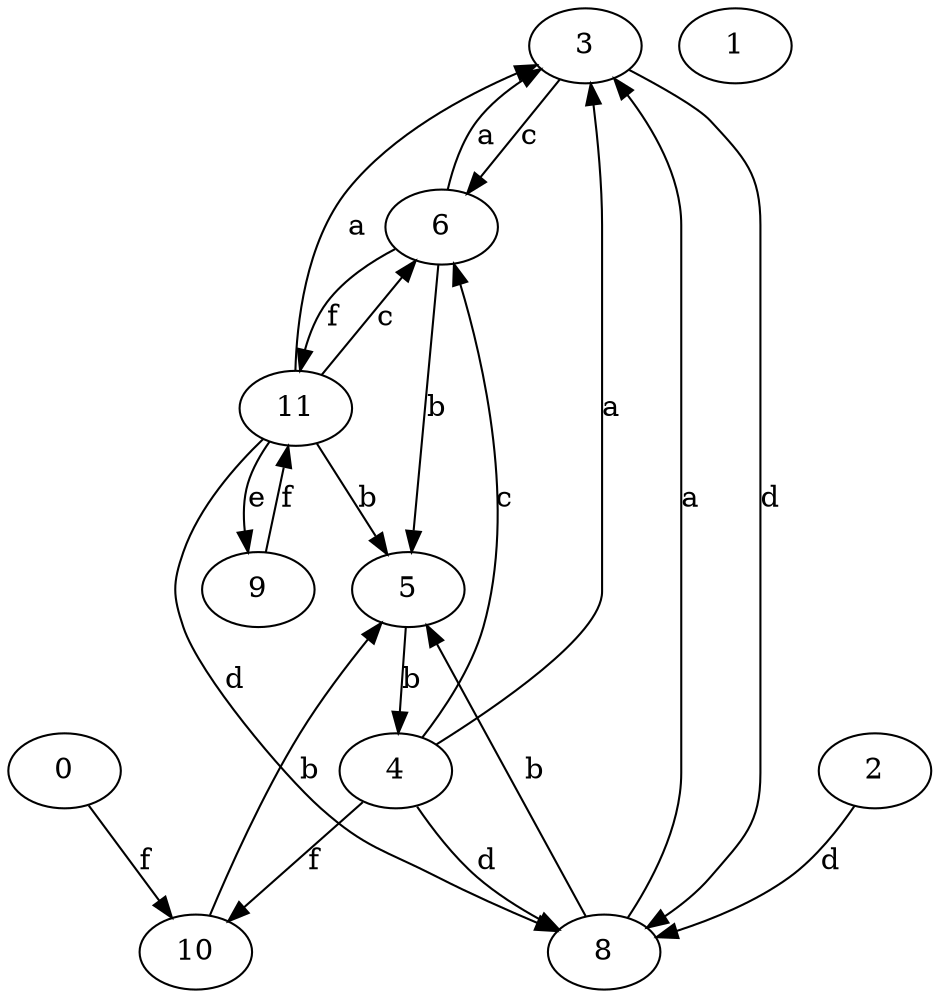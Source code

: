 strict digraph  {
3;
4;
0;
1;
5;
6;
8;
2;
9;
10;
11;
3 -> 6  [label=c];
3 -> 8  [label=d];
4 -> 3  [label=a];
4 -> 6  [label=c];
4 -> 8  [label=d];
4 -> 10  [label=f];
0 -> 10  [label=f];
5 -> 4  [label=b];
6 -> 3  [label=a];
6 -> 5  [label=b];
6 -> 11  [label=f];
8 -> 3  [label=a];
8 -> 5  [label=b];
2 -> 8  [label=d];
9 -> 11  [label=f];
10 -> 5  [label=b];
11 -> 3  [label=a];
11 -> 5  [label=b];
11 -> 6  [label=c];
11 -> 8  [label=d];
11 -> 9  [label=e];
}
